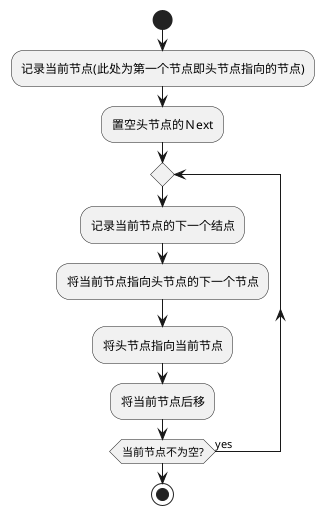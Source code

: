 @startuml
start
    :记录当前节点(此处为第一个节点即头节点指向的节点);
    :置空头节点的Ｎext;
    repeat
        :记录当前节点的下一个结点;
        :将当前节点指向头节点的下一个节点;
        :将头节点指向当前节点;
        :将当前节点后移;
    repeat while (当前节点不为空?) is (yes)
stop
@enduml